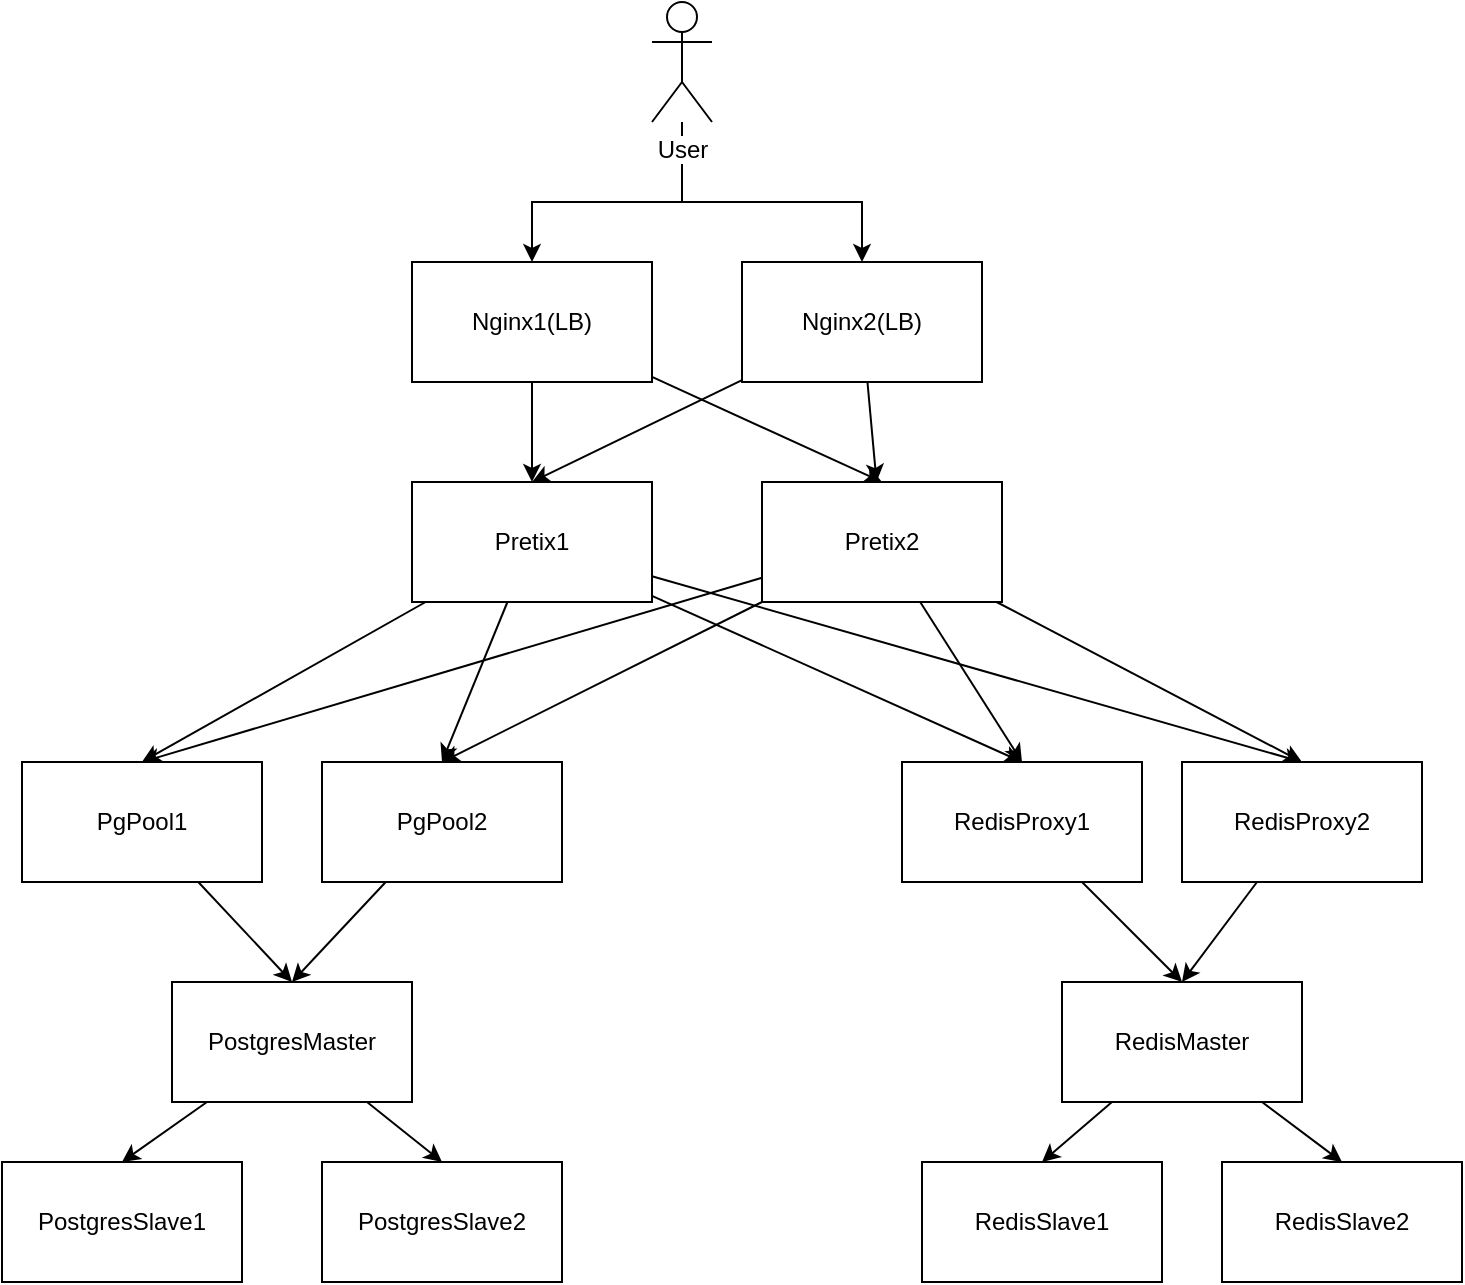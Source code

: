 <mxfile version="13.0.2" type="device"><diagram id="_pL5ZH3amS_r3KJ3MhfI" name="Page-1"><mxGraphModel dx="1240" dy="709" grid="1" gridSize="10" guides="1" tooltips="1" connect="1" arrows="1" fold="1" page="1" pageScale="1" pageWidth="850" pageHeight="1100" math="0" shadow="0"><root><mxCell id="0"/><mxCell id="1" parent="0"/><mxCell id="6Fgx6a9LBfAoMPPi5xle-20" style="edgeStyle=orthogonalEdgeStyle;rounded=0;orthogonalLoop=1;jettySize=auto;html=1;entryX=0.5;entryY=0;entryDx=0;entryDy=0;" edge="1" parent="1" source="6Fgx6a9LBfAoMPPi5xle-1" target="6Fgx6a9LBfAoMPPi5xle-2"><mxGeometry relative="1" as="geometry"><Array as="points"><mxPoint x="440" y="110"/><mxPoint x="365" y="110"/></Array></mxGeometry></mxCell><mxCell id="6Fgx6a9LBfAoMPPi5xle-21" style="edgeStyle=orthogonalEdgeStyle;rounded=0;orthogonalLoop=1;jettySize=auto;html=1;entryX=0.5;entryY=0;entryDx=0;entryDy=0;" edge="1" parent="1" source="6Fgx6a9LBfAoMPPi5xle-1" target="6Fgx6a9LBfAoMPPi5xle-3"><mxGeometry relative="1" as="geometry"><Array as="points"><mxPoint x="440" y="110"/><mxPoint x="530" y="110"/></Array></mxGeometry></mxCell><mxCell id="6Fgx6a9LBfAoMPPi5xle-1" value="&lt;div&gt;User&lt;/div&gt;" style="shape=umlActor;verticalLabelPosition=bottom;labelBackgroundColor=#ffffff;verticalAlign=top;html=1;outlineConnect=0;" vertex="1" parent="1"><mxGeometry x="425" y="10" width="30" height="60" as="geometry"/></mxCell><mxCell id="6Fgx6a9LBfAoMPPi5xle-23" style="edgeStyle=none;rounded=0;orthogonalLoop=1;jettySize=auto;html=1;entryX=0.5;entryY=0;entryDx=0;entryDy=0;" edge="1" parent="1" source="6Fgx6a9LBfAoMPPi5xle-2" target="6Fgx6a9LBfAoMPPi5xle-5"><mxGeometry relative="1" as="geometry"/></mxCell><mxCell id="6Fgx6a9LBfAoMPPi5xle-25" style="edgeStyle=none;rounded=0;orthogonalLoop=1;jettySize=auto;html=1;entryX=0.5;entryY=0;entryDx=0;entryDy=0;" edge="1" parent="1" source="6Fgx6a9LBfAoMPPi5xle-2" target="6Fgx6a9LBfAoMPPi5xle-4"><mxGeometry relative="1" as="geometry"><mxPoint x="365" y="270" as="targetPoint"/></mxGeometry></mxCell><mxCell id="6Fgx6a9LBfAoMPPi5xle-2" value="Nginx1(LB)" style="rounded=0;whiteSpace=wrap;html=1;" vertex="1" parent="1"><mxGeometry x="305" y="140" width="120" height="60" as="geometry"/></mxCell><mxCell id="6Fgx6a9LBfAoMPPi5xle-24" style="edgeStyle=none;rounded=0;orthogonalLoop=1;jettySize=auto;html=1;entryX=0.5;entryY=0;entryDx=0;entryDy=0;" edge="1" parent="1" source="6Fgx6a9LBfAoMPPi5xle-3" target="6Fgx6a9LBfAoMPPi5xle-4"><mxGeometry relative="1" as="geometry"/></mxCell><mxCell id="6Fgx6a9LBfAoMPPi5xle-26" style="edgeStyle=none;rounded=0;orthogonalLoop=1;jettySize=auto;html=1;" edge="1" parent="1" source="6Fgx6a9LBfAoMPPi5xle-3" target="6Fgx6a9LBfAoMPPi5xle-5"><mxGeometry relative="1" as="geometry"/></mxCell><mxCell id="6Fgx6a9LBfAoMPPi5xle-3" value="Nginx2(LB)" style="rounded=0;whiteSpace=wrap;html=1;" vertex="1" parent="1"><mxGeometry x="470" y="140" width="120" height="60" as="geometry"/></mxCell><mxCell id="6Fgx6a9LBfAoMPPi5xle-27" style="edgeStyle=none;rounded=0;orthogonalLoop=1;jettySize=auto;html=1;entryX=0.5;entryY=0;entryDx=0;entryDy=0;" edge="1" parent="1" source="6Fgx6a9LBfAoMPPi5xle-4" target="6Fgx6a9LBfAoMPPi5xle-6"><mxGeometry relative="1" as="geometry"/></mxCell><mxCell id="6Fgx6a9LBfAoMPPi5xle-28" style="edgeStyle=none;rounded=0;orthogonalLoop=1;jettySize=auto;html=1;entryX=0.5;entryY=0;entryDx=0;entryDy=0;" edge="1" parent="1" source="6Fgx6a9LBfAoMPPi5xle-4" target="6Fgx6a9LBfAoMPPi5xle-7"><mxGeometry relative="1" as="geometry"/></mxCell><mxCell id="6Fgx6a9LBfAoMPPi5xle-31" style="edgeStyle=none;rounded=0;orthogonalLoop=1;jettySize=auto;html=1;entryX=0.5;entryY=0;entryDx=0;entryDy=0;" edge="1" parent="1" source="6Fgx6a9LBfAoMPPi5xle-4" target="6Fgx6a9LBfAoMPPi5xle-8"><mxGeometry relative="1" as="geometry"/></mxCell><mxCell id="6Fgx6a9LBfAoMPPi5xle-32" style="edgeStyle=none;rounded=0;orthogonalLoop=1;jettySize=auto;html=1;entryX=0.5;entryY=0;entryDx=0;entryDy=0;" edge="1" parent="1" source="6Fgx6a9LBfAoMPPi5xle-4" target="6Fgx6a9LBfAoMPPi5xle-9"><mxGeometry relative="1" as="geometry"/></mxCell><mxCell id="6Fgx6a9LBfAoMPPi5xle-4" value="Pretix1" style="rounded=0;whiteSpace=wrap;html=1;" vertex="1" parent="1"><mxGeometry x="305" y="250" width="120" height="60" as="geometry"/></mxCell><mxCell id="6Fgx6a9LBfAoMPPi5xle-29" style="edgeStyle=none;rounded=0;orthogonalLoop=1;jettySize=auto;html=1;entryX=0.5;entryY=0;entryDx=0;entryDy=0;" edge="1" parent="1" source="6Fgx6a9LBfAoMPPi5xle-5" target="6Fgx6a9LBfAoMPPi5xle-6"><mxGeometry relative="1" as="geometry"/></mxCell><mxCell id="6Fgx6a9LBfAoMPPi5xle-30" style="edgeStyle=none;rounded=0;orthogonalLoop=1;jettySize=auto;html=1;entryX=0.5;entryY=0;entryDx=0;entryDy=0;" edge="1" parent="1" source="6Fgx6a9LBfAoMPPi5xle-5" target="6Fgx6a9LBfAoMPPi5xle-7"><mxGeometry relative="1" as="geometry"/></mxCell><mxCell id="6Fgx6a9LBfAoMPPi5xle-33" style="edgeStyle=none;rounded=0;orthogonalLoop=1;jettySize=auto;html=1;entryX=0.5;entryY=0;entryDx=0;entryDy=0;" edge="1" parent="1" source="6Fgx6a9LBfAoMPPi5xle-5" target="6Fgx6a9LBfAoMPPi5xle-8"><mxGeometry relative="1" as="geometry"/></mxCell><mxCell id="6Fgx6a9LBfAoMPPi5xle-34" style="edgeStyle=none;rounded=0;orthogonalLoop=1;jettySize=auto;html=1;entryX=0.5;entryY=0;entryDx=0;entryDy=0;" edge="1" parent="1" source="6Fgx6a9LBfAoMPPi5xle-5" target="6Fgx6a9LBfAoMPPi5xle-9"><mxGeometry relative="1" as="geometry"/></mxCell><mxCell id="6Fgx6a9LBfAoMPPi5xle-5" value="Pretix2" style="rounded=0;whiteSpace=wrap;html=1;" vertex="1" parent="1"><mxGeometry x="480" y="250" width="120" height="60" as="geometry"/></mxCell><mxCell id="6Fgx6a9LBfAoMPPi5xle-39" style="edgeStyle=none;rounded=0;orthogonalLoop=1;jettySize=auto;html=1;entryX=0.5;entryY=0;entryDx=0;entryDy=0;" edge="1" parent="1" source="6Fgx6a9LBfAoMPPi5xle-6" target="6Fgx6a9LBfAoMPPi5xle-10"><mxGeometry relative="1" as="geometry"/></mxCell><mxCell id="6Fgx6a9LBfAoMPPi5xle-6" value="PgPool1" style="rounded=0;whiteSpace=wrap;html=1;" vertex="1" parent="1"><mxGeometry x="110" y="390" width="120" height="60" as="geometry"/></mxCell><mxCell id="6Fgx6a9LBfAoMPPi5xle-37" style="edgeStyle=none;rounded=0;orthogonalLoop=1;jettySize=auto;html=1;entryX=0.5;entryY=0;entryDx=0;entryDy=0;" edge="1" parent="1" source="6Fgx6a9LBfAoMPPi5xle-7" target="6Fgx6a9LBfAoMPPi5xle-10"><mxGeometry relative="1" as="geometry"/></mxCell><mxCell id="6Fgx6a9LBfAoMPPi5xle-7" value="PgPool2" style="rounded=0;whiteSpace=wrap;html=1;" vertex="1" parent="1"><mxGeometry x="260" y="390" width="120" height="60" as="geometry"/></mxCell><mxCell id="6Fgx6a9LBfAoMPPi5xle-35" style="edgeStyle=none;rounded=0;orthogonalLoop=1;jettySize=auto;html=1;entryX=0.5;entryY=0;entryDx=0;entryDy=0;" edge="1" parent="1" source="6Fgx6a9LBfAoMPPi5xle-8" target="6Fgx6a9LBfAoMPPi5xle-11"><mxGeometry relative="1" as="geometry"/></mxCell><mxCell id="6Fgx6a9LBfAoMPPi5xle-8" value="RedisProxy1" style="rounded=0;whiteSpace=wrap;html=1;" vertex="1" parent="1"><mxGeometry x="550" y="390" width="120" height="60" as="geometry"/></mxCell><mxCell id="6Fgx6a9LBfAoMPPi5xle-36" style="edgeStyle=none;rounded=0;orthogonalLoop=1;jettySize=auto;html=1;" edge="1" parent="1" source="6Fgx6a9LBfAoMPPi5xle-9"><mxGeometry relative="1" as="geometry"><mxPoint x="690" y="500" as="targetPoint"/></mxGeometry></mxCell><mxCell id="6Fgx6a9LBfAoMPPi5xle-9" value="RedisProxy2" style="rounded=0;whiteSpace=wrap;html=1;" vertex="1" parent="1"><mxGeometry x="690" y="390" width="120" height="60" as="geometry"/></mxCell><mxCell id="6Fgx6a9LBfAoMPPi5xle-40" style="edgeStyle=none;rounded=0;orthogonalLoop=1;jettySize=auto;html=1;entryX=0.5;entryY=0;entryDx=0;entryDy=0;" edge="1" parent="1" source="6Fgx6a9LBfAoMPPi5xle-10" target="6Fgx6a9LBfAoMPPi5xle-12"><mxGeometry relative="1" as="geometry"/></mxCell><mxCell id="6Fgx6a9LBfAoMPPi5xle-41" style="edgeStyle=none;rounded=0;orthogonalLoop=1;jettySize=auto;html=1;entryX=0.5;entryY=0;entryDx=0;entryDy=0;" edge="1" parent="1" source="6Fgx6a9LBfAoMPPi5xle-10" target="6Fgx6a9LBfAoMPPi5xle-13"><mxGeometry relative="1" as="geometry"/></mxCell><mxCell id="6Fgx6a9LBfAoMPPi5xle-10" value="PostgresMaster" style="rounded=0;whiteSpace=wrap;html=1;" vertex="1" parent="1"><mxGeometry x="185" y="500" width="120" height="60" as="geometry"/></mxCell><mxCell id="6Fgx6a9LBfAoMPPi5xle-42" style="edgeStyle=none;rounded=0;orthogonalLoop=1;jettySize=auto;html=1;entryX=0.5;entryY=0;entryDx=0;entryDy=0;" edge="1" parent="1" source="6Fgx6a9LBfAoMPPi5xle-11" target="6Fgx6a9LBfAoMPPi5xle-14"><mxGeometry relative="1" as="geometry"/></mxCell><mxCell id="6Fgx6a9LBfAoMPPi5xle-44" style="edgeStyle=none;rounded=0;orthogonalLoop=1;jettySize=auto;html=1;entryX=0.5;entryY=0;entryDx=0;entryDy=0;" edge="1" parent="1" source="6Fgx6a9LBfAoMPPi5xle-11" target="6Fgx6a9LBfAoMPPi5xle-15"><mxGeometry relative="1" as="geometry"/></mxCell><mxCell id="6Fgx6a9LBfAoMPPi5xle-11" value="RedisMaster" style="rounded=0;whiteSpace=wrap;html=1;" vertex="1" parent="1"><mxGeometry x="630" y="500" width="120" height="60" as="geometry"/></mxCell><mxCell id="6Fgx6a9LBfAoMPPi5xle-12" value="PostgresSlave1" style="rounded=0;whiteSpace=wrap;html=1;" vertex="1" parent="1"><mxGeometry x="100" y="590" width="120" height="60" as="geometry"/></mxCell><mxCell id="6Fgx6a9LBfAoMPPi5xle-13" value="PostgresSlave2" style="rounded=0;whiteSpace=wrap;html=1;" vertex="1" parent="1"><mxGeometry x="260" y="590" width="120" height="60" as="geometry"/></mxCell><mxCell id="6Fgx6a9LBfAoMPPi5xle-14" value="RedisSlave1" style="rounded=0;whiteSpace=wrap;html=1;" vertex="1" parent="1"><mxGeometry x="560" y="590" width="120" height="60" as="geometry"/></mxCell><mxCell id="6Fgx6a9LBfAoMPPi5xle-15" value="RedisSlave2" style="rounded=0;whiteSpace=wrap;html=1;" vertex="1" parent="1"><mxGeometry x="710" y="590" width="120" height="60" as="geometry"/></mxCell></root></mxGraphModel></diagram></mxfile>